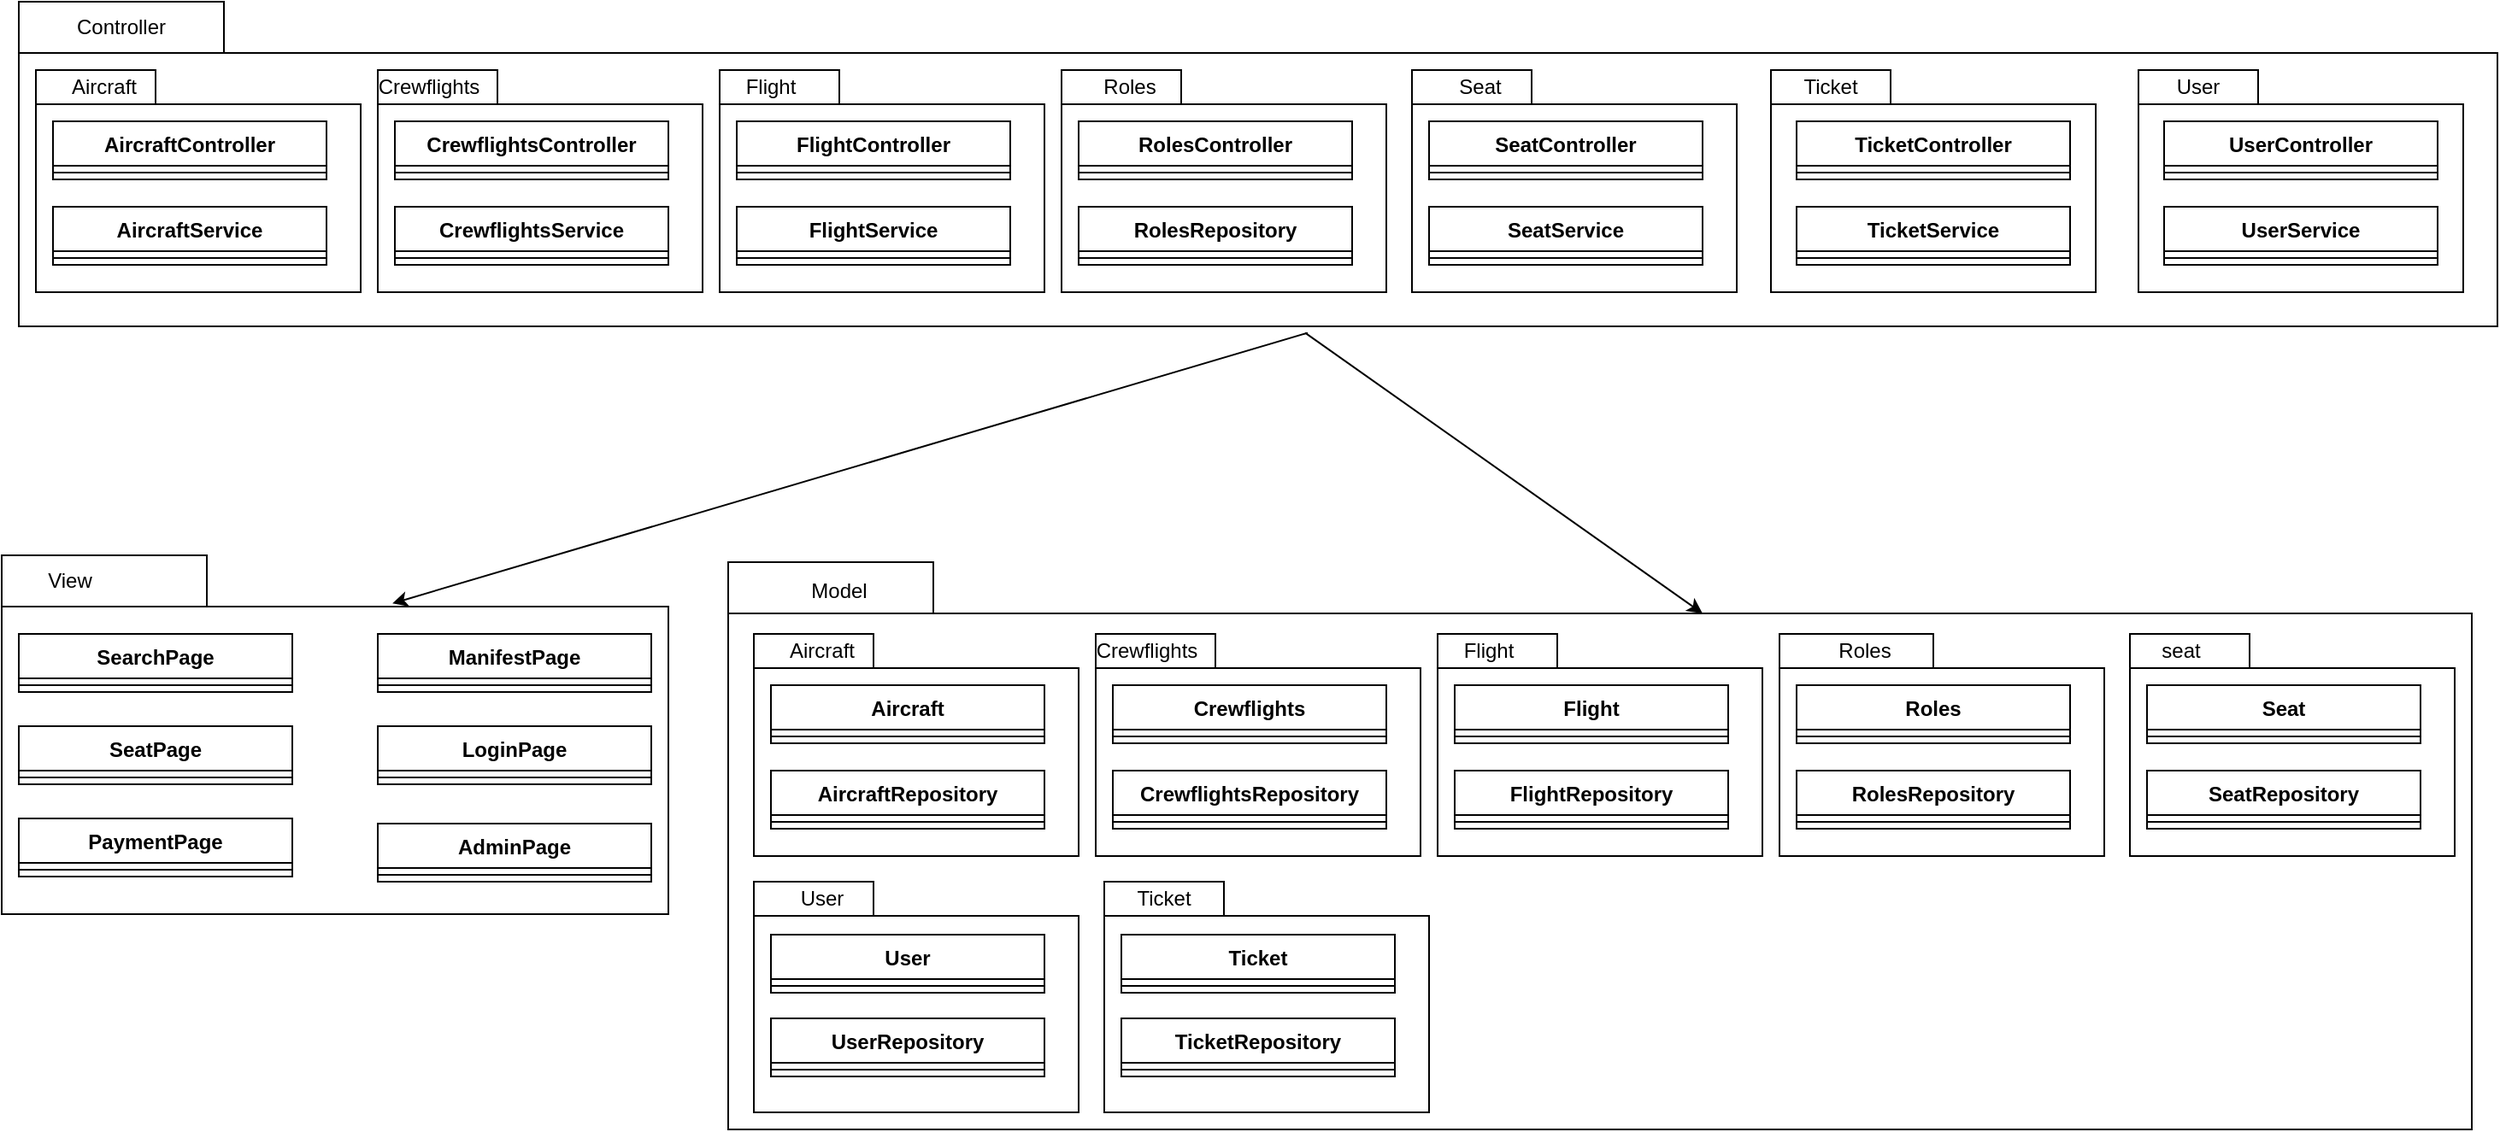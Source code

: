 <mxfile version="22.1.2" type="device">
  <diagram name="Page-1" id="NPYBtJvgCAbTKL_o6Twi">
    <mxGraphModel dx="1276" dy="614" grid="1" gridSize="10" guides="1" tooltips="1" connect="1" arrows="1" fold="1" page="1" pageScale="1" pageWidth="850" pageHeight="1100" math="0" shadow="0">
      <root>
        <mxCell id="0" />
        <mxCell id="1" parent="0" />
        <mxCell id="37O0YqbWM4x2hJPNSqvL-1" value="" style="shape=folder;fontStyle=1;spacingTop=10;tabWidth=120;tabHeight=30;tabPosition=left;html=1;" parent="1" vertex="1">
          <mxGeometry x="270" y="50" width="1450" height="190" as="geometry" />
        </mxCell>
        <mxCell id="37O0YqbWM4x2hJPNSqvL-2" value="Controller" style="text;html=1;strokeColor=none;fillColor=none;align=center;verticalAlign=middle;whiteSpace=wrap;rounded=0;" parent="1" vertex="1">
          <mxGeometry x="300" y="50" width="60" height="30" as="geometry" />
        </mxCell>
        <mxCell id="37O0YqbWM4x2hJPNSqvL-3" value="" style="shape=folder;fontStyle=1;spacingTop=10;tabWidth=120;tabHeight=30;tabPosition=left;html=1;" parent="1" vertex="1">
          <mxGeometry x="260" y="374" width="390" height="210" as="geometry" />
        </mxCell>
        <mxCell id="37O0YqbWM4x2hJPNSqvL-4" value="View" style="text;html=1;strokeColor=none;fillColor=none;align=center;verticalAlign=middle;whiteSpace=wrap;rounded=0;" parent="1" vertex="1">
          <mxGeometry x="270" y="374" width="60" height="30" as="geometry" />
        </mxCell>
        <mxCell id="37O0YqbWM4x2hJPNSqvL-5" value="" style="endArrow=classic;html=1;rounded=0;entryX=0.586;entryY=0.134;entryDx=0;entryDy=0;entryPerimeter=0;exitX=0.52;exitY=1.02;exitDx=0;exitDy=0;exitPerimeter=0;" parent="1" source="37O0YqbWM4x2hJPNSqvL-1" target="37O0YqbWM4x2hJPNSqvL-3" edge="1">
          <mxGeometry width="50" height="50" relative="1" as="geometry">
            <mxPoint x="850" y="310" as="sourcePoint" />
            <mxPoint x="600" y="420" as="targetPoint" />
          </mxGeometry>
        </mxCell>
        <mxCell id="37O0YqbWM4x2hJPNSqvL-6" value="" style="endArrow=classic;html=1;rounded=0;entryX=0;entryY=0;entryDx=570;entryDy=30;entryPerimeter=0;exitX=0.519;exitY=1.02;exitDx=0;exitDy=0;exitPerimeter=0;" parent="1" source="37O0YqbWM4x2hJPNSqvL-1" target="37O0YqbWM4x2hJPNSqvL-49" edge="1">
          <mxGeometry width="50" height="50" relative="1" as="geometry">
            <mxPoint x="800" y="270" as="sourcePoint" />
            <mxPoint x="1179.16" y="416.45" as="targetPoint" />
          </mxGeometry>
        </mxCell>
        <mxCell id="37O0YqbWM4x2hJPNSqvL-7" value="SearchPage" style="swimlane;fontStyle=1;align=center;verticalAlign=top;childLayout=stackLayout;horizontal=1;startSize=26;horizontalStack=0;resizeParent=1;resizeParentMax=0;resizeLast=0;collapsible=1;marginBottom=0;" parent="1" vertex="1">
          <mxGeometry x="270" y="420" width="160" height="34" as="geometry" />
        </mxCell>
        <mxCell id="37O0YqbWM4x2hJPNSqvL-8" value="" style="line;strokeWidth=1;fillColor=none;align=left;verticalAlign=middle;spacingTop=-1;spacingLeft=3;spacingRight=3;rotatable=0;labelPosition=right;points=[];portConstraint=eastwest;strokeColor=inherit;" parent="37O0YqbWM4x2hJPNSqvL-7" vertex="1">
          <mxGeometry y="26" width="160" height="8" as="geometry" />
        </mxCell>
        <mxCell id="37O0YqbWM4x2hJPNSqvL-9" value="ManifestPage" style="swimlane;fontStyle=1;align=center;verticalAlign=top;childLayout=stackLayout;horizontal=1;startSize=26;horizontalStack=0;resizeParent=1;resizeParentMax=0;resizeLast=0;collapsible=1;marginBottom=0;" parent="1" vertex="1">
          <mxGeometry x="480" y="420" width="160" height="34" as="geometry" />
        </mxCell>
        <mxCell id="37O0YqbWM4x2hJPNSqvL-10" value="" style="line;strokeWidth=1;fillColor=none;align=left;verticalAlign=middle;spacingTop=-1;spacingLeft=3;spacingRight=3;rotatable=0;labelPosition=right;points=[];portConstraint=eastwest;strokeColor=inherit;" parent="37O0YqbWM4x2hJPNSqvL-9" vertex="1">
          <mxGeometry y="26" width="160" height="8" as="geometry" />
        </mxCell>
        <mxCell id="37O0YqbWM4x2hJPNSqvL-11" value="SeatPage" style="swimlane;fontStyle=1;align=center;verticalAlign=top;childLayout=stackLayout;horizontal=1;startSize=26;horizontalStack=0;resizeParent=1;resizeParentMax=0;resizeLast=0;collapsible=1;marginBottom=0;" parent="1" vertex="1">
          <mxGeometry x="270" y="474" width="160" height="34" as="geometry" />
        </mxCell>
        <mxCell id="37O0YqbWM4x2hJPNSqvL-12" value="" style="line;strokeWidth=1;fillColor=none;align=left;verticalAlign=middle;spacingTop=-1;spacingLeft=3;spacingRight=3;rotatable=0;labelPosition=right;points=[];portConstraint=eastwest;strokeColor=inherit;" parent="37O0YqbWM4x2hJPNSqvL-11" vertex="1">
          <mxGeometry y="26" width="160" height="8" as="geometry" />
        </mxCell>
        <mxCell id="37O0YqbWM4x2hJPNSqvL-13" value="PaymentPage" style="swimlane;fontStyle=1;align=center;verticalAlign=top;childLayout=stackLayout;horizontal=1;startSize=26;horizontalStack=0;resizeParent=1;resizeParentMax=0;resizeLast=0;collapsible=1;marginBottom=0;" parent="1" vertex="1">
          <mxGeometry x="270" y="528" width="160" height="34" as="geometry" />
        </mxCell>
        <mxCell id="37O0YqbWM4x2hJPNSqvL-14" value="" style="line;strokeWidth=1;fillColor=none;align=left;verticalAlign=middle;spacingTop=-1;spacingLeft=3;spacingRight=3;rotatable=0;labelPosition=right;points=[];portConstraint=eastwest;strokeColor=inherit;" parent="37O0YqbWM4x2hJPNSqvL-13" vertex="1">
          <mxGeometry y="26" width="160" height="8" as="geometry" />
        </mxCell>
        <mxCell id="37O0YqbWM4x2hJPNSqvL-15" value="LoginPage" style="swimlane;fontStyle=1;align=center;verticalAlign=top;childLayout=stackLayout;horizontal=1;startSize=26;horizontalStack=0;resizeParent=1;resizeParentMax=0;resizeLast=0;collapsible=1;marginBottom=0;" parent="1" vertex="1">
          <mxGeometry x="480" y="474" width="160" height="34" as="geometry" />
        </mxCell>
        <mxCell id="37O0YqbWM4x2hJPNSqvL-16" value="" style="line;strokeWidth=1;fillColor=none;align=left;verticalAlign=middle;spacingTop=-1;spacingLeft=3;spacingRight=3;rotatable=0;labelPosition=right;points=[];portConstraint=eastwest;strokeColor=inherit;" parent="37O0YqbWM4x2hJPNSqvL-15" vertex="1">
          <mxGeometry y="26" width="160" height="8" as="geometry" />
        </mxCell>
        <mxCell id="37O0YqbWM4x2hJPNSqvL-17" value="" style="shape=folder;fontStyle=1;spacingTop=10;tabWidth=70;tabHeight=20;tabPosition=left;html=1;" parent="1" vertex="1">
          <mxGeometry x="280" y="90" width="190" height="130" as="geometry" />
        </mxCell>
        <mxCell id="37O0YqbWM4x2hJPNSqvL-18" value="AircraftController" style="swimlane;fontStyle=1;align=center;verticalAlign=top;childLayout=stackLayout;horizontal=1;startSize=26;horizontalStack=0;resizeParent=1;resizeParentMax=0;resizeLast=0;collapsible=1;marginBottom=0;" parent="1" vertex="1">
          <mxGeometry x="290" y="120" width="160" height="34" as="geometry" />
        </mxCell>
        <mxCell id="37O0YqbWM4x2hJPNSqvL-19" value="" style="line;strokeWidth=1;fillColor=none;align=left;verticalAlign=middle;spacingTop=-1;spacingLeft=3;spacingRight=3;rotatable=0;labelPosition=right;points=[];portConstraint=eastwest;strokeColor=inherit;" parent="37O0YqbWM4x2hJPNSqvL-18" vertex="1">
          <mxGeometry y="26" width="160" height="8" as="geometry" />
        </mxCell>
        <mxCell id="37O0YqbWM4x2hJPNSqvL-20" value="Aircraft" style="text;html=1;strokeColor=none;fillColor=none;align=center;verticalAlign=middle;whiteSpace=wrap;rounded=0;" parent="1" vertex="1">
          <mxGeometry x="290" y="90" width="60" height="20" as="geometry" />
        </mxCell>
        <mxCell id="37O0YqbWM4x2hJPNSqvL-21" value="AircraftService" style="swimlane;fontStyle=1;align=center;verticalAlign=top;childLayout=stackLayout;horizontal=1;startSize=26;horizontalStack=0;resizeParent=1;resizeParentMax=0;resizeLast=0;collapsible=1;marginBottom=0;" parent="1" vertex="1">
          <mxGeometry x="290" y="170" width="160" height="34" as="geometry" />
        </mxCell>
        <mxCell id="37O0YqbWM4x2hJPNSqvL-22" value="" style="line;strokeWidth=1;fillColor=none;align=left;verticalAlign=middle;spacingTop=-1;spacingLeft=3;spacingRight=3;rotatable=0;labelPosition=right;points=[];portConstraint=eastwest;strokeColor=inherit;" parent="37O0YqbWM4x2hJPNSqvL-21" vertex="1">
          <mxGeometry y="26" width="160" height="8" as="geometry" />
        </mxCell>
        <mxCell id="37O0YqbWM4x2hJPNSqvL-23" value="" style="shape=folder;fontStyle=1;spacingTop=10;tabWidth=70;tabHeight=20;tabPosition=left;html=1;" parent="1" vertex="1">
          <mxGeometry x="480" y="90" width="190" height="130" as="geometry" />
        </mxCell>
        <mxCell id="37O0YqbWM4x2hJPNSqvL-24" value="CrewflightsController" style="swimlane;fontStyle=1;align=center;verticalAlign=top;childLayout=stackLayout;horizontal=1;startSize=26;horizontalStack=0;resizeParent=1;resizeParentMax=0;resizeLast=0;collapsible=1;marginBottom=0;" parent="1" vertex="1">
          <mxGeometry x="490" y="120" width="160" height="34" as="geometry" />
        </mxCell>
        <mxCell id="37O0YqbWM4x2hJPNSqvL-25" value="" style="line;strokeWidth=1;fillColor=none;align=left;verticalAlign=middle;spacingTop=-1;spacingLeft=3;spacingRight=3;rotatable=0;labelPosition=right;points=[];portConstraint=eastwest;strokeColor=inherit;" parent="37O0YqbWM4x2hJPNSqvL-24" vertex="1">
          <mxGeometry y="26" width="160" height="8" as="geometry" />
        </mxCell>
        <mxCell id="37O0YqbWM4x2hJPNSqvL-26" value="Crewflights" style="text;html=1;strokeColor=none;fillColor=none;align=center;verticalAlign=middle;whiteSpace=wrap;rounded=0;" parent="1" vertex="1">
          <mxGeometry x="480" y="90" width="60" height="20" as="geometry" />
        </mxCell>
        <mxCell id="37O0YqbWM4x2hJPNSqvL-27" value="CrewflightsService" style="swimlane;fontStyle=1;align=center;verticalAlign=top;childLayout=stackLayout;horizontal=1;startSize=26;horizontalStack=0;resizeParent=1;resizeParentMax=0;resizeLast=0;collapsible=1;marginBottom=0;" parent="1" vertex="1">
          <mxGeometry x="490" y="170" width="160" height="34" as="geometry" />
        </mxCell>
        <mxCell id="37O0YqbWM4x2hJPNSqvL-28" value="" style="line;strokeWidth=1;fillColor=none;align=left;verticalAlign=middle;spacingTop=-1;spacingLeft=3;spacingRight=3;rotatable=0;labelPosition=right;points=[];portConstraint=eastwest;strokeColor=inherit;" parent="37O0YqbWM4x2hJPNSqvL-27" vertex="1">
          <mxGeometry y="26" width="160" height="8" as="geometry" />
        </mxCell>
        <mxCell id="37O0YqbWM4x2hJPNSqvL-29" value="" style="shape=folder;fontStyle=1;spacingTop=10;tabWidth=70;tabHeight=20;tabPosition=left;html=1;" parent="1" vertex="1">
          <mxGeometry x="680" y="90" width="190" height="130" as="geometry" />
        </mxCell>
        <mxCell id="37O0YqbWM4x2hJPNSqvL-30" value="FlightController" style="swimlane;fontStyle=1;align=center;verticalAlign=top;childLayout=stackLayout;horizontal=1;startSize=26;horizontalStack=0;resizeParent=1;resizeParentMax=0;resizeLast=0;collapsible=1;marginBottom=0;" parent="1" vertex="1">
          <mxGeometry x="690" y="120" width="160" height="34" as="geometry" />
        </mxCell>
        <mxCell id="37O0YqbWM4x2hJPNSqvL-31" value="" style="line;strokeWidth=1;fillColor=none;align=left;verticalAlign=middle;spacingTop=-1;spacingLeft=3;spacingRight=3;rotatable=0;labelPosition=right;points=[];portConstraint=eastwest;strokeColor=inherit;" parent="37O0YqbWM4x2hJPNSqvL-30" vertex="1">
          <mxGeometry y="26" width="160" height="8" as="geometry" />
        </mxCell>
        <mxCell id="37O0YqbWM4x2hJPNSqvL-32" value="Flight" style="text;html=1;strokeColor=none;fillColor=none;align=center;verticalAlign=middle;whiteSpace=wrap;rounded=0;" parent="1" vertex="1">
          <mxGeometry x="680" y="90" width="60" height="20" as="geometry" />
        </mxCell>
        <mxCell id="37O0YqbWM4x2hJPNSqvL-33" value="FlightService" style="swimlane;fontStyle=1;align=center;verticalAlign=top;childLayout=stackLayout;horizontal=1;startSize=26;horizontalStack=0;resizeParent=1;resizeParentMax=0;resizeLast=0;collapsible=1;marginBottom=0;" parent="1" vertex="1">
          <mxGeometry x="690" y="170" width="160" height="34" as="geometry" />
        </mxCell>
        <mxCell id="37O0YqbWM4x2hJPNSqvL-34" value="" style="line;strokeWidth=1;fillColor=none;align=left;verticalAlign=middle;spacingTop=-1;spacingLeft=3;spacingRight=3;rotatable=0;labelPosition=right;points=[];portConstraint=eastwest;strokeColor=inherit;" parent="37O0YqbWM4x2hJPNSqvL-33" vertex="1">
          <mxGeometry y="26" width="160" height="8" as="geometry" />
        </mxCell>
        <mxCell id="37O0YqbWM4x2hJPNSqvL-37" value="" style="shape=folder;fontStyle=1;spacingTop=10;tabWidth=70;tabHeight=20;tabPosition=left;html=1;" parent="1" vertex="1">
          <mxGeometry x="880" y="90" width="190" height="130" as="geometry" />
        </mxCell>
        <mxCell id="37O0YqbWM4x2hJPNSqvL-38" value="RolesController" style="swimlane;fontStyle=1;align=center;verticalAlign=top;childLayout=stackLayout;horizontal=1;startSize=26;horizontalStack=0;resizeParent=1;resizeParentMax=0;resizeLast=0;collapsible=1;marginBottom=0;" parent="1" vertex="1">
          <mxGeometry x="890" y="120" width="160" height="34" as="geometry" />
        </mxCell>
        <mxCell id="37O0YqbWM4x2hJPNSqvL-39" value="" style="line;strokeWidth=1;fillColor=none;align=left;verticalAlign=middle;spacingTop=-1;spacingLeft=3;spacingRight=3;rotatable=0;labelPosition=right;points=[];portConstraint=eastwest;strokeColor=inherit;" parent="37O0YqbWM4x2hJPNSqvL-38" vertex="1">
          <mxGeometry y="26" width="160" height="8" as="geometry" />
        </mxCell>
        <mxCell id="37O0YqbWM4x2hJPNSqvL-40" value="RolesRepository" style="swimlane;fontStyle=1;align=center;verticalAlign=top;childLayout=stackLayout;horizontal=1;startSize=26;horizontalStack=0;resizeParent=1;resizeParentMax=0;resizeLast=0;collapsible=1;marginBottom=0;" parent="1" vertex="1">
          <mxGeometry x="890" y="170" width="160" height="34" as="geometry" />
        </mxCell>
        <mxCell id="37O0YqbWM4x2hJPNSqvL-41" value="" style="line;strokeWidth=1;fillColor=none;align=left;verticalAlign=middle;spacingTop=-1;spacingLeft=3;spacingRight=3;rotatable=0;labelPosition=right;points=[];portConstraint=eastwest;strokeColor=inherit;" parent="37O0YqbWM4x2hJPNSqvL-40" vertex="1">
          <mxGeometry y="26" width="160" height="8" as="geometry" />
        </mxCell>
        <mxCell id="37O0YqbWM4x2hJPNSqvL-42" value="Roles" style="text;html=1;strokeColor=none;fillColor=none;align=center;verticalAlign=middle;whiteSpace=wrap;rounded=0;" parent="1" vertex="1">
          <mxGeometry x="890" y="85" width="60" height="30" as="geometry" />
        </mxCell>
        <mxCell id="37O0YqbWM4x2hJPNSqvL-43" value="" style="shape=folder;fontStyle=1;spacingTop=10;tabWidth=70;tabHeight=20;tabPosition=left;html=1;" parent="1" vertex="1">
          <mxGeometry x="1085" y="90" width="190" height="130" as="geometry" />
        </mxCell>
        <mxCell id="37O0YqbWM4x2hJPNSqvL-44" value="SeatController" style="swimlane;fontStyle=1;align=center;verticalAlign=top;childLayout=stackLayout;horizontal=1;startSize=26;horizontalStack=0;resizeParent=1;resizeParentMax=0;resizeLast=0;collapsible=1;marginBottom=0;" parent="1" vertex="1">
          <mxGeometry x="1095" y="120" width="160" height="34" as="geometry" />
        </mxCell>
        <mxCell id="37O0YqbWM4x2hJPNSqvL-45" value="" style="line;strokeWidth=1;fillColor=none;align=left;verticalAlign=middle;spacingTop=-1;spacingLeft=3;spacingRight=3;rotatable=0;labelPosition=right;points=[];portConstraint=eastwest;strokeColor=inherit;" parent="37O0YqbWM4x2hJPNSqvL-44" vertex="1">
          <mxGeometry y="26" width="160" height="8" as="geometry" />
        </mxCell>
        <mxCell id="37O0YqbWM4x2hJPNSqvL-46" value="SeatService" style="swimlane;fontStyle=1;align=center;verticalAlign=top;childLayout=stackLayout;horizontal=1;startSize=26;horizontalStack=0;resizeParent=1;resizeParentMax=0;resizeLast=0;collapsible=1;marginBottom=0;" parent="1" vertex="1">
          <mxGeometry x="1095" y="170" width="160" height="34" as="geometry" />
        </mxCell>
        <mxCell id="37O0YqbWM4x2hJPNSqvL-47" value="" style="line;strokeWidth=1;fillColor=none;align=left;verticalAlign=middle;spacingTop=-1;spacingLeft=3;spacingRight=3;rotatable=0;labelPosition=right;points=[];portConstraint=eastwest;strokeColor=inherit;" parent="37O0YqbWM4x2hJPNSqvL-46" vertex="1">
          <mxGeometry y="26" width="160" height="8" as="geometry" />
        </mxCell>
        <mxCell id="37O0YqbWM4x2hJPNSqvL-48" value="Seat" style="text;html=1;strokeColor=none;fillColor=none;align=center;verticalAlign=middle;whiteSpace=wrap;rounded=0;" parent="1" vertex="1">
          <mxGeometry x="1095" y="85" width="60" height="30" as="geometry" />
        </mxCell>
        <mxCell id="37O0YqbWM4x2hJPNSqvL-49" value="" style="shape=folder;fontStyle=1;spacingTop=10;tabWidth=120;tabHeight=30;tabPosition=left;html=1;" parent="1" vertex="1">
          <mxGeometry x="685" y="378" width="1020" height="332" as="geometry" />
        </mxCell>
        <mxCell id="37O0YqbWM4x2hJPNSqvL-50" value="Model" style="text;html=1;strokeColor=none;fillColor=none;align=center;verticalAlign=middle;whiteSpace=wrap;rounded=0;" parent="1" vertex="1">
          <mxGeometry x="720" y="380" width="60" height="30" as="geometry" />
        </mxCell>
        <mxCell id="37O0YqbWM4x2hJPNSqvL-51" value="" style="shape=folder;fontStyle=1;spacingTop=10;tabWidth=70;tabHeight=20;tabPosition=left;html=1;" parent="1" vertex="1">
          <mxGeometry x="700" y="420" width="190" height="130" as="geometry" />
        </mxCell>
        <mxCell id="37O0YqbWM4x2hJPNSqvL-52" value="Aircraft" style="swimlane;fontStyle=1;align=center;verticalAlign=top;childLayout=stackLayout;horizontal=1;startSize=26;horizontalStack=0;resizeParent=1;resizeParentMax=0;resizeLast=0;collapsible=1;marginBottom=0;" parent="1" vertex="1">
          <mxGeometry x="710" y="450" width="160" height="34" as="geometry" />
        </mxCell>
        <mxCell id="37O0YqbWM4x2hJPNSqvL-53" value="" style="line;strokeWidth=1;fillColor=none;align=left;verticalAlign=middle;spacingTop=-1;spacingLeft=3;spacingRight=3;rotatable=0;labelPosition=right;points=[];portConstraint=eastwest;strokeColor=inherit;" parent="37O0YqbWM4x2hJPNSqvL-52" vertex="1">
          <mxGeometry y="26" width="160" height="8" as="geometry" />
        </mxCell>
        <mxCell id="37O0YqbWM4x2hJPNSqvL-54" value="Aircraft" style="text;html=1;strokeColor=none;fillColor=none;align=center;verticalAlign=middle;whiteSpace=wrap;rounded=0;" parent="1" vertex="1">
          <mxGeometry x="710" y="420" width="60" height="20" as="geometry" />
        </mxCell>
        <mxCell id="37O0YqbWM4x2hJPNSqvL-57" value="" style="shape=folder;fontStyle=1;spacingTop=10;tabWidth=70;tabHeight=20;tabPosition=left;html=1;" parent="1" vertex="1">
          <mxGeometry x="900" y="420" width="190" height="130" as="geometry" />
        </mxCell>
        <mxCell id="37O0YqbWM4x2hJPNSqvL-58" value="Crewflights" style="swimlane;fontStyle=1;align=center;verticalAlign=top;childLayout=stackLayout;horizontal=1;startSize=26;horizontalStack=0;resizeParent=1;resizeParentMax=0;resizeLast=0;collapsible=1;marginBottom=0;" parent="1" vertex="1">
          <mxGeometry x="910" y="450" width="160" height="34" as="geometry" />
        </mxCell>
        <mxCell id="37O0YqbWM4x2hJPNSqvL-59" value="" style="line;strokeWidth=1;fillColor=none;align=left;verticalAlign=middle;spacingTop=-1;spacingLeft=3;spacingRight=3;rotatable=0;labelPosition=right;points=[];portConstraint=eastwest;strokeColor=inherit;" parent="37O0YqbWM4x2hJPNSqvL-58" vertex="1">
          <mxGeometry y="26" width="160" height="8" as="geometry" />
        </mxCell>
        <mxCell id="37O0YqbWM4x2hJPNSqvL-60" value="Crewflights" style="text;html=1;strokeColor=none;fillColor=none;align=center;verticalAlign=middle;whiteSpace=wrap;rounded=0;" parent="1" vertex="1">
          <mxGeometry x="900" y="420" width="60" height="20" as="geometry" />
        </mxCell>
        <mxCell id="37O0YqbWM4x2hJPNSqvL-61" value="CrewflightsRepository" style="swimlane;fontStyle=1;align=center;verticalAlign=top;childLayout=stackLayout;horizontal=1;startSize=26;horizontalStack=0;resizeParent=1;resizeParentMax=0;resizeLast=0;collapsible=1;marginBottom=0;" parent="1" vertex="1">
          <mxGeometry x="910" y="500" width="160" height="34" as="geometry" />
        </mxCell>
        <mxCell id="37O0YqbWM4x2hJPNSqvL-62" value="" style="line;strokeWidth=1;fillColor=none;align=left;verticalAlign=middle;spacingTop=-1;spacingLeft=3;spacingRight=3;rotatable=0;labelPosition=right;points=[];portConstraint=eastwest;strokeColor=inherit;" parent="37O0YqbWM4x2hJPNSqvL-61" vertex="1">
          <mxGeometry y="26" width="160" height="8" as="geometry" />
        </mxCell>
        <mxCell id="37O0YqbWM4x2hJPNSqvL-63" value="" style="shape=folder;fontStyle=1;spacingTop=10;tabWidth=70;tabHeight=20;tabPosition=left;html=1;" parent="1" vertex="1">
          <mxGeometry x="1100" y="420" width="190" height="130" as="geometry" />
        </mxCell>
        <mxCell id="37O0YqbWM4x2hJPNSqvL-64" value="Flight" style="swimlane;fontStyle=1;align=center;verticalAlign=top;childLayout=stackLayout;horizontal=1;startSize=26;horizontalStack=0;resizeParent=1;resizeParentMax=0;resizeLast=0;collapsible=1;marginBottom=0;" parent="1" vertex="1">
          <mxGeometry x="1110" y="450" width="160" height="34" as="geometry" />
        </mxCell>
        <mxCell id="37O0YqbWM4x2hJPNSqvL-65" value="" style="line;strokeWidth=1;fillColor=none;align=left;verticalAlign=middle;spacingTop=-1;spacingLeft=3;spacingRight=3;rotatable=0;labelPosition=right;points=[];portConstraint=eastwest;strokeColor=inherit;" parent="37O0YqbWM4x2hJPNSqvL-64" vertex="1">
          <mxGeometry y="26" width="160" height="8" as="geometry" />
        </mxCell>
        <mxCell id="37O0YqbWM4x2hJPNSqvL-66" value="Flight" style="text;html=1;strokeColor=none;fillColor=none;align=center;verticalAlign=middle;whiteSpace=wrap;rounded=0;" parent="1" vertex="1">
          <mxGeometry x="1100" y="420" width="60" height="20" as="geometry" />
        </mxCell>
        <mxCell id="37O0YqbWM4x2hJPNSqvL-71" value="" style="shape=folder;fontStyle=1;spacingTop=10;tabWidth=90;tabHeight=20;tabPosition=left;html=1;" parent="1" vertex="1">
          <mxGeometry x="1300" y="420" width="190" height="130" as="geometry" />
        </mxCell>
        <mxCell id="37O0YqbWM4x2hJPNSqvL-72" value="Roles" style="swimlane;fontStyle=1;align=center;verticalAlign=top;childLayout=stackLayout;horizontal=1;startSize=26;horizontalStack=0;resizeParent=1;resizeParentMax=0;resizeLast=0;collapsible=1;marginBottom=0;" parent="1" vertex="1">
          <mxGeometry x="1310" y="450" width="160" height="34" as="geometry" />
        </mxCell>
        <mxCell id="37O0YqbWM4x2hJPNSqvL-73" value="" style="line;strokeWidth=1;fillColor=none;align=left;verticalAlign=middle;spacingTop=-1;spacingLeft=3;spacingRight=3;rotatable=0;labelPosition=right;points=[];portConstraint=eastwest;strokeColor=inherit;" parent="37O0YqbWM4x2hJPNSqvL-72" vertex="1">
          <mxGeometry y="26" width="160" height="8" as="geometry" />
        </mxCell>
        <mxCell id="37O0YqbWM4x2hJPNSqvL-74" value="RolesRepository" style="swimlane;fontStyle=1;align=center;verticalAlign=top;childLayout=stackLayout;horizontal=1;startSize=26;horizontalStack=0;resizeParent=1;resizeParentMax=0;resizeLast=0;collapsible=1;marginBottom=0;" parent="1" vertex="1">
          <mxGeometry x="1310" y="500" width="160" height="34" as="geometry" />
        </mxCell>
        <mxCell id="37O0YqbWM4x2hJPNSqvL-75" value="" style="line;strokeWidth=1;fillColor=none;align=left;verticalAlign=middle;spacingTop=-1;spacingLeft=3;spacingRight=3;rotatable=0;labelPosition=right;points=[];portConstraint=eastwest;strokeColor=inherit;" parent="37O0YqbWM4x2hJPNSqvL-74" vertex="1">
          <mxGeometry y="26" width="160" height="8" as="geometry" />
        </mxCell>
        <mxCell id="37O0YqbWM4x2hJPNSqvL-76" value="Roles" style="text;html=1;strokeColor=none;fillColor=none;align=center;verticalAlign=middle;whiteSpace=wrap;rounded=0;" parent="1" vertex="1">
          <mxGeometry x="1320" y="415" width="60" height="30" as="geometry" />
        </mxCell>
        <mxCell id="37O0YqbWM4x2hJPNSqvL-77" value="" style="shape=folder;fontStyle=1;spacingTop=10;tabWidth=70;tabHeight=20;tabPosition=left;html=1;" parent="1" vertex="1">
          <mxGeometry x="1505" y="420" width="190" height="130" as="geometry" />
        </mxCell>
        <mxCell id="37O0YqbWM4x2hJPNSqvL-78" value="Seat" style="swimlane;fontStyle=1;align=center;verticalAlign=top;childLayout=stackLayout;horizontal=1;startSize=26;horizontalStack=0;resizeParent=1;resizeParentMax=0;resizeLast=0;collapsible=1;marginBottom=0;" parent="1" vertex="1">
          <mxGeometry x="1515" y="450" width="160" height="34" as="geometry" />
        </mxCell>
        <mxCell id="37O0YqbWM4x2hJPNSqvL-79" value="" style="line;strokeWidth=1;fillColor=none;align=left;verticalAlign=middle;spacingTop=-1;spacingLeft=3;spacingRight=3;rotatable=0;labelPosition=right;points=[];portConstraint=eastwest;strokeColor=inherit;" parent="37O0YqbWM4x2hJPNSqvL-78" vertex="1">
          <mxGeometry y="26" width="160" height="8" as="geometry" />
        </mxCell>
        <mxCell id="37O0YqbWM4x2hJPNSqvL-82" value="seat" style="text;html=1;strokeColor=none;fillColor=none;align=center;verticalAlign=middle;whiteSpace=wrap;rounded=0;" parent="1" vertex="1">
          <mxGeometry x="1505" y="415" width="60" height="30" as="geometry" />
        </mxCell>
        <mxCell id="37O0YqbWM4x2hJPNSqvL-83" value="" style="shape=folder;fontStyle=1;spacingTop=10;tabWidth=70;tabHeight=20;tabPosition=left;html=1;" parent="1" vertex="1">
          <mxGeometry x="700" y="565" width="190" height="135" as="geometry" />
        </mxCell>
        <mxCell id="37O0YqbWM4x2hJPNSqvL-86" value="User" style="text;html=1;strokeColor=none;fillColor=none;align=center;verticalAlign=middle;whiteSpace=wrap;rounded=0;" parent="1" vertex="1">
          <mxGeometry x="710" y="565" width="60" height="20" as="geometry" />
        </mxCell>
        <mxCell id="37O0YqbWM4x2hJPNSqvL-89" value="AircraftRepository" style="swimlane;fontStyle=1;align=center;verticalAlign=top;childLayout=stackLayout;horizontal=1;startSize=26;horizontalStack=0;resizeParent=1;resizeParentMax=0;resizeLast=0;collapsible=1;marginBottom=0;" parent="1" vertex="1">
          <mxGeometry x="710" y="500" width="160" height="34" as="geometry" />
        </mxCell>
        <mxCell id="37O0YqbWM4x2hJPNSqvL-90" value="" style="line;strokeWidth=1;fillColor=none;align=left;verticalAlign=middle;spacingTop=-1;spacingLeft=3;spacingRight=3;rotatable=0;labelPosition=right;points=[];portConstraint=eastwest;strokeColor=inherit;" parent="37O0YqbWM4x2hJPNSqvL-89" vertex="1">
          <mxGeometry y="26" width="160" height="8" as="geometry" />
        </mxCell>
        <mxCell id="37O0YqbWM4x2hJPNSqvL-103" value="SeatRepository" style="swimlane;fontStyle=1;align=center;verticalAlign=top;childLayout=stackLayout;horizontal=1;startSize=26;horizontalStack=0;resizeParent=1;resizeParentMax=0;resizeLast=0;collapsible=1;marginBottom=0;" parent="1" vertex="1">
          <mxGeometry x="1515" y="500" width="160" height="34" as="geometry" />
        </mxCell>
        <mxCell id="37O0YqbWM4x2hJPNSqvL-104" value="" style="line;strokeWidth=1;fillColor=none;align=left;verticalAlign=middle;spacingTop=-1;spacingLeft=3;spacingRight=3;rotatable=0;labelPosition=right;points=[];portConstraint=eastwest;strokeColor=inherit;" parent="37O0YqbWM4x2hJPNSqvL-103" vertex="1">
          <mxGeometry y="26" width="160" height="8" as="geometry" />
        </mxCell>
        <mxCell id="37O0YqbWM4x2hJPNSqvL-113" value="User" style="swimlane;fontStyle=1;align=center;verticalAlign=top;childLayout=stackLayout;horizontal=1;startSize=26;horizontalStack=0;resizeParent=1;resizeParentMax=0;resizeLast=0;collapsible=1;marginBottom=0;" parent="1" vertex="1">
          <mxGeometry x="710" y="596" width="160" height="34" as="geometry" />
        </mxCell>
        <mxCell id="37O0YqbWM4x2hJPNSqvL-114" value="" style="line;strokeWidth=1;fillColor=none;align=left;verticalAlign=middle;spacingTop=-1;spacingLeft=3;spacingRight=3;rotatable=0;labelPosition=right;points=[];portConstraint=eastwest;strokeColor=inherit;" parent="37O0YqbWM4x2hJPNSqvL-113" vertex="1">
          <mxGeometry y="26" width="160" height="8" as="geometry" />
        </mxCell>
        <mxCell id="37O0YqbWM4x2hJPNSqvL-118" value="UserRepository" style="swimlane;fontStyle=1;align=center;verticalAlign=top;childLayout=stackLayout;horizontal=1;startSize=26;horizontalStack=0;resizeParent=1;resizeParentMax=0;resizeLast=0;collapsible=1;marginBottom=0;" parent="1" vertex="1">
          <mxGeometry x="710" y="645" width="160" height="34" as="geometry" />
        </mxCell>
        <mxCell id="37O0YqbWM4x2hJPNSqvL-119" value="" style="line;strokeWidth=1;fillColor=none;align=left;verticalAlign=middle;spacingTop=-1;spacingLeft=3;spacingRight=3;rotatable=0;labelPosition=right;points=[];portConstraint=eastwest;strokeColor=inherit;" parent="37O0YqbWM4x2hJPNSqvL-118" vertex="1">
          <mxGeometry y="26" width="160" height="8" as="geometry" />
        </mxCell>
        <mxCell id="37O0YqbWM4x2hJPNSqvL-139" value="" style="shape=folder;fontStyle=1;spacingTop=10;tabWidth=70;tabHeight=20;tabPosition=left;html=1;" parent="1" vertex="1">
          <mxGeometry x="1295" y="90" width="190" height="130" as="geometry" />
        </mxCell>
        <mxCell id="37O0YqbWM4x2hJPNSqvL-140" value="TicketController" style="swimlane;fontStyle=1;align=center;verticalAlign=top;childLayout=stackLayout;horizontal=1;startSize=26;horizontalStack=0;resizeParent=1;resizeParentMax=0;resizeLast=0;collapsible=1;marginBottom=0;" parent="1" vertex="1">
          <mxGeometry x="1310" y="120" width="160" height="34" as="geometry" />
        </mxCell>
        <mxCell id="37O0YqbWM4x2hJPNSqvL-141" value="" style="line;strokeWidth=1;fillColor=none;align=left;verticalAlign=middle;spacingTop=-1;spacingLeft=3;spacingRight=3;rotatable=0;labelPosition=right;points=[];portConstraint=eastwest;strokeColor=inherit;" parent="37O0YqbWM4x2hJPNSqvL-140" vertex="1">
          <mxGeometry y="26" width="160" height="8" as="geometry" />
        </mxCell>
        <mxCell id="37O0YqbWM4x2hJPNSqvL-142" value="Ticket" style="text;html=1;strokeColor=none;fillColor=none;align=center;verticalAlign=middle;whiteSpace=wrap;rounded=0;" parent="1" vertex="1">
          <mxGeometry x="1300" y="85" width="60" height="30" as="geometry" />
        </mxCell>
        <mxCell id="37O0YqbWM4x2hJPNSqvL-145" value="TicketService" style="swimlane;fontStyle=1;align=center;verticalAlign=top;childLayout=stackLayout;horizontal=1;startSize=26;horizontalStack=0;resizeParent=1;resizeParentMax=0;resizeLast=0;collapsible=1;marginBottom=0;" parent="1" vertex="1">
          <mxGeometry x="1310" y="170" width="160" height="34" as="geometry" />
        </mxCell>
        <mxCell id="37O0YqbWM4x2hJPNSqvL-146" value="" style="line;strokeWidth=1;fillColor=none;align=left;verticalAlign=middle;spacingTop=-1;spacingLeft=3;spacingRight=3;rotatable=0;labelPosition=right;points=[];portConstraint=eastwest;strokeColor=inherit;" parent="37O0YqbWM4x2hJPNSqvL-145" vertex="1">
          <mxGeometry y="26" width="160" height="8" as="geometry" />
        </mxCell>
        <mxCell id="37O0YqbWM4x2hJPNSqvL-147" value="" style="shape=folder;fontStyle=1;spacingTop=10;tabWidth=70;tabHeight=20;tabPosition=left;html=1;" parent="1" vertex="1">
          <mxGeometry x="1510" y="90" width="190" height="130" as="geometry" />
        </mxCell>
        <mxCell id="37O0YqbWM4x2hJPNSqvL-148" value="User" style="text;html=1;strokeColor=none;fillColor=none;align=center;verticalAlign=middle;whiteSpace=wrap;rounded=0;" parent="1" vertex="1">
          <mxGeometry x="1515" y="85" width="60" height="30" as="geometry" />
        </mxCell>
        <mxCell id="37O0YqbWM4x2hJPNSqvL-149" value="UserController" style="swimlane;fontStyle=1;align=center;verticalAlign=top;childLayout=stackLayout;horizontal=1;startSize=26;horizontalStack=0;resizeParent=1;resizeParentMax=0;resizeLast=0;collapsible=1;marginBottom=0;" parent="1" vertex="1">
          <mxGeometry x="1525" y="120" width="160" height="34" as="geometry" />
        </mxCell>
        <mxCell id="37O0YqbWM4x2hJPNSqvL-150" value="" style="line;strokeWidth=1;fillColor=none;align=left;verticalAlign=middle;spacingTop=-1;spacingLeft=3;spacingRight=3;rotatable=0;labelPosition=right;points=[];portConstraint=eastwest;strokeColor=inherit;" parent="37O0YqbWM4x2hJPNSqvL-149" vertex="1">
          <mxGeometry y="26" width="160" height="8" as="geometry" />
        </mxCell>
        <mxCell id="37O0YqbWM4x2hJPNSqvL-151" value="UserService" style="swimlane;fontStyle=1;align=center;verticalAlign=top;childLayout=stackLayout;horizontal=1;startSize=26;horizontalStack=0;resizeParent=1;resizeParentMax=0;resizeLast=0;collapsible=1;marginBottom=0;" parent="1" vertex="1">
          <mxGeometry x="1525" y="170" width="160" height="34" as="geometry" />
        </mxCell>
        <mxCell id="37O0YqbWM4x2hJPNSqvL-152" value="" style="line;strokeWidth=1;fillColor=none;align=left;verticalAlign=middle;spacingTop=-1;spacingLeft=3;spacingRight=3;rotatable=0;labelPosition=right;points=[];portConstraint=eastwest;strokeColor=inherit;" parent="37O0YqbWM4x2hJPNSqvL-151" vertex="1">
          <mxGeometry y="26" width="160" height="8" as="geometry" />
        </mxCell>
        <mxCell id="37O0YqbWM4x2hJPNSqvL-154" value="FlightRepository" style="swimlane;fontStyle=1;align=center;verticalAlign=top;childLayout=stackLayout;horizontal=1;startSize=26;horizontalStack=0;resizeParent=1;resizeParentMax=0;resizeLast=0;collapsible=1;marginBottom=0;" parent="1" vertex="1">
          <mxGeometry x="1110" y="500" width="160" height="34" as="geometry" />
        </mxCell>
        <mxCell id="37O0YqbWM4x2hJPNSqvL-155" value="" style="line;strokeWidth=1;fillColor=none;align=left;verticalAlign=middle;spacingTop=-1;spacingLeft=3;spacingRight=3;rotatable=0;labelPosition=right;points=[];portConstraint=eastwest;strokeColor=inherit;" parent="37O0YqbWM4x2hJPNSqvL-154" vertex="1">
          <mxGeometry y="26" width="160" height="8" as="geometry" />
        </mxCell>
        <mxCell id="37O0YqbWM4x2hJPNSqvL-160" value="" style="shape=folder;fontStyle=1;spacingTop=10;tabWidth=70;tabHeight=20;tabPosition=left;html=1;" parent="1" vertex="1">
          <mxGeometry x="905" y="565" width="190" height="135" as="geometry" />
        </mxCell>
        <mxCell id="37O0YqbWM4x2hJPNSqvL-161" value="Ticket" style="swimlane;fontStyle=1;align=center;verticalAlign=top;childLayout=stackLayout;horizontal=1;startSize=26;horizontalStack=0;resizeParent=1;resizeParentMax=0;resizeLast=0;collapsible=1;marginBottom=0;" parent="1" vertex="1">
          <mxGeometry x="915" y="596" width="160" height="34" as="geometry" />
        </mxCell>
        <mxCell id="37O0YqbWM4x2hJPNSqvL-162" value="" style="line;strokeWidth=1;fillColor=none;align=left;verticalAlign=middle;spacingTop=-1;spacingLeft=3;spacingRight=3;rotatable=0;labelPosition=right;points=[];portConstraint=eastwest;strokeColor=inherit;" parent="37O0YqbWM4x2hJPNSqvL-161" vertex="1">
          <mxGeometry y="26" width="160" height="8" as="geometry" />
        </mxCell>
        <mxCell id="37O0YqbWM4x2hJPNSqvL-163" value="TicketRepository" style="swimlane;fontStyle=1;align=center;verticalAlign=top;childLayout=stackLayout;horizontal=1;startSize=26;horizontalStack=0;resizeParent=1;resizeParentMax=0;resizeLast=0;collapsible=1;marginBottom=0;" parent="1" vertex="1">
          <mxGeometry x="915" y="645" width="160" height="34" as="geometry" />
        </mxCell>
        <mxCell id="37O0YqbWM4x2hJPNSqvL-164" value="" style="line;strokeWidth=1;fillColor=none;align=left;verticalAlign=middle;spacingTop=-1;spacingLeft=3;spacingRight=3;rotatable=0;labelPosition=right;points=[];portConstraint=eastwest;strokeColor=inherit;" parent="37O0YqbWM4x2hJPNSqvL-163" vertex="1">
          <mxGeometry y="26" width="160" height="8" as="geometry" />
        </mxCell>
        <mxCell id="37O0YqbWM4x2hJPNSqvL-165" value="Ticket" style="text;html=1;strokeColor=none;fillColor=none;align=center;verticalAlign=middle;whiteSpace=wrap;rounded=0;" parent="1" vertex="1">
          <mxGeometry x="910" y="565" width="60" height="20" as="geometry" />
        </mxCell>
        <mxCell id="gHazX3vsqvsVLfDma6BP-1" value="AdminPage" style="swimlane;fontStyle=1;align=center;verticalAlign=top;childLayout=stackLayout;horizontal=1;startSize=26;horizontalStack=0;resizeParent=1;resizeParentMax=0;resizeLast=0;collapsible=1;marginBottom=0;" parent="1" vertex="1">
          <mxGeometry x="480" y="531" width="160" height="34" as="geometry" />
        </mxCell>
        <mxCell id="gHazX3vsqvsVLfDma6BP-2" value="" style="line;strokeWidth=1;fillColor=none;align=left;verticalAlign=middle;spacingTop=-1;spacingLeft=3;spacingRight=3;rotatable=0;labelPosition=right;points=[];portConstraint=eastwest;strokeColor=inherit;" parent="gHazX3vsqvsVLfDma6BP-1" vertex="1">
          <mxGeometry y="26" width="160" height="8" as="geometry" />
        </mxCell>
      </root>
    </mxGraphModel>
  </diagram>
</mxfile>
